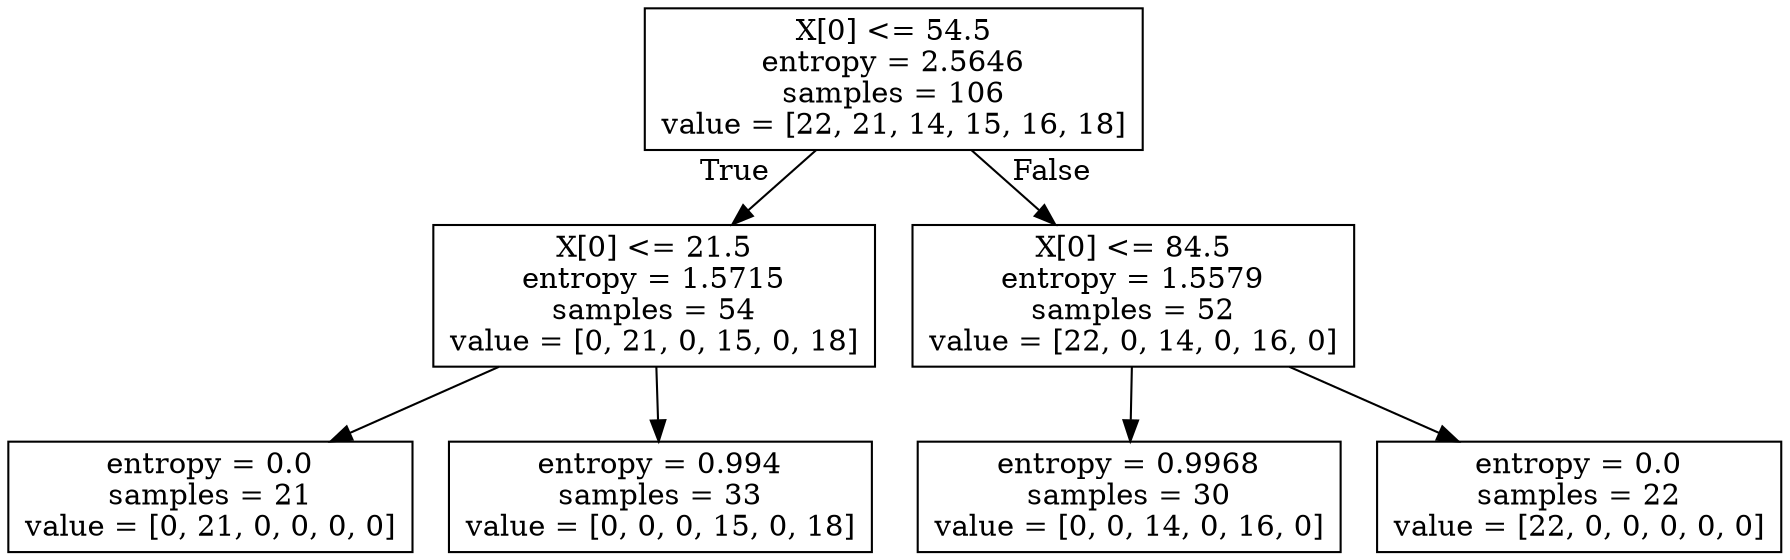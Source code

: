 digraph Tree {
node [shape=box] ;
0 [label="X[0] <= 54.5\nentropy = 2.5646\nsamples = 106\nvalue = [22, 21, 14, 15, 16, 18]"] ;
1 [label="X[0] <= 21.5\nentropy = 1.5715\nsamples = 54\nvalue = [0, 21, 0, 15, 0, 18]"] ;
0 -> 1 [labeldistance=2.5, labelangle=45, headlabel="True"] ;
2 [label="entropy = 0.0\nsamples = 21\nvalue = [0, 21, 0, 0, 0, 0]"] ;
1 -> 2 ;
3 [label="entropy = 0.994\nsamples = 33\nvalue = [0, 0, 0, 15, 0, 18]"] ;
1 -> 3 ;
4 [label="X[0] <= 84.5\nentropy = 1.5579\nsamples = 52\nvalue = [22, 0, 14, 0, 16, 0]"] ;
0 -> 4 [labeldistance=2.5, labelangle=-45, headlabel="False"] ;
5 [label="entropy = 0.9968\nsamples = 30\nvalue = [0, 0, 14, 0, 16, 0]"] ;
4 -> 5 ;
6 [label="entropy = 0.0\nsamples = 22\nvalue = [22, 0, 0, 0, 0, 0]"] ;
4 -> 6 ;
}